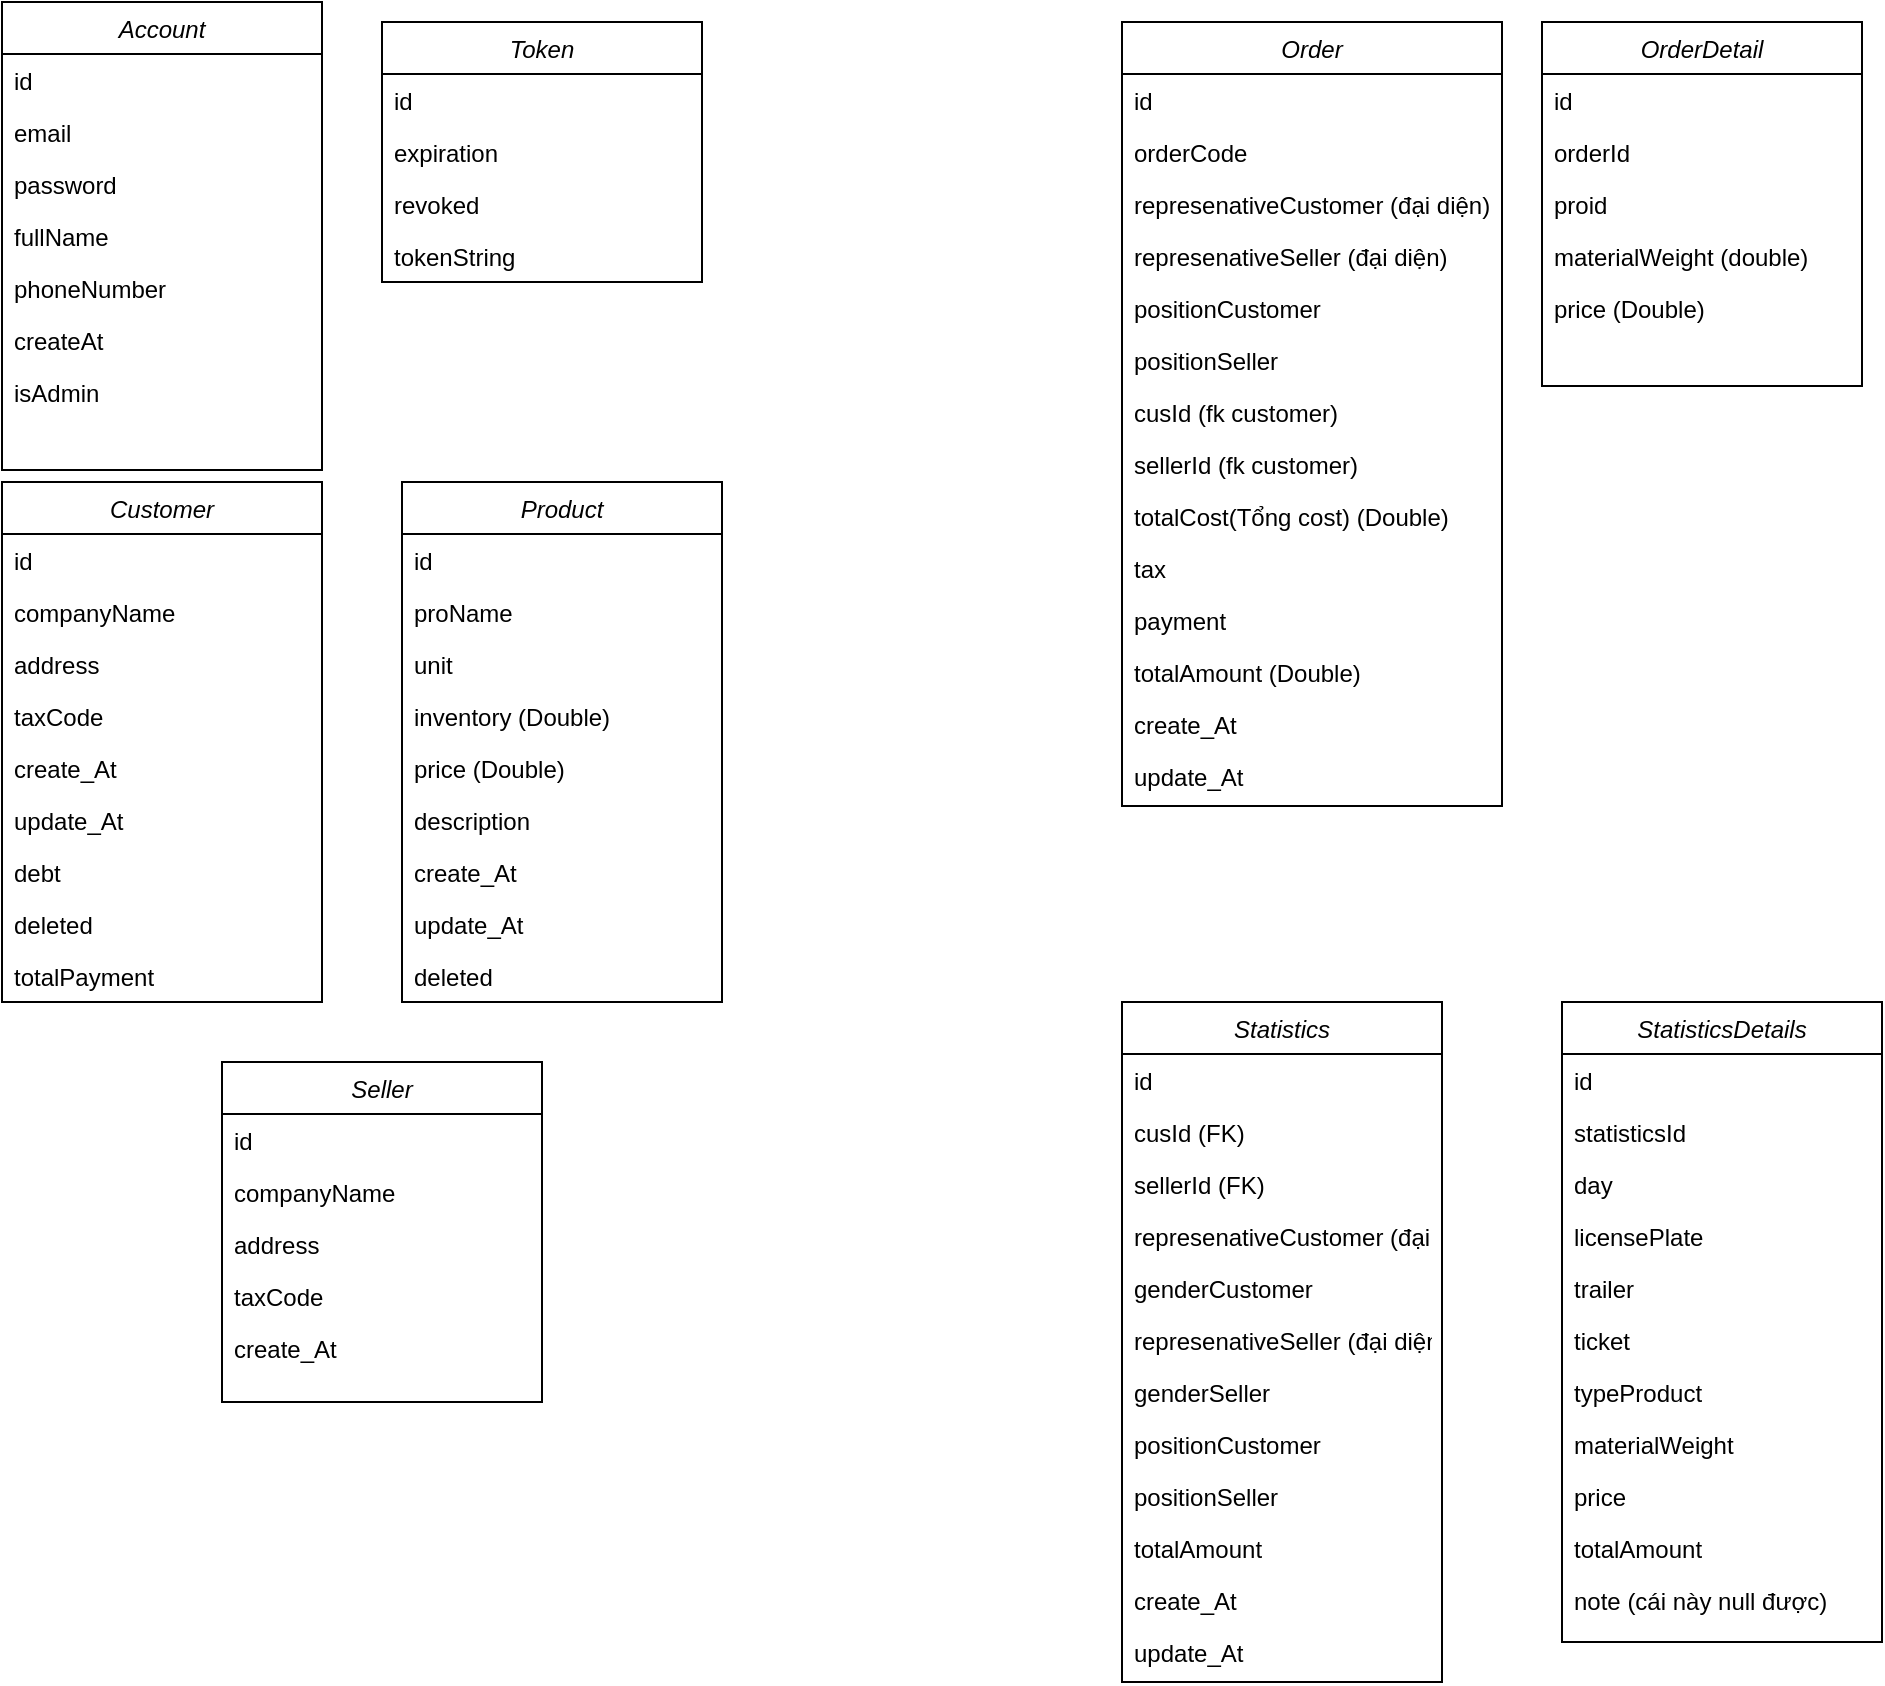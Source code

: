 <mxfile version="13.9.9" type="device"><diagram id="_QlPQ2zXn8KpL94qQPvm" name="Page-1"><mxGraphModel dx="3353" dy="988" grid="1" gridSize="10" guides="1" tooltips="1" connect="1" arrows="1" fold="1" page="1" pageScale="1" pageWidth="1169" pageHeight="827" math="0" shadow="0"><root><mxCell id="0"/><mxCell id="1" parent="0"/><object label="Account" id="TEGJre2EXHFm_lcHhj_W-1"><mxCell style="swimlane;fontStyle=2;align=center;verticalAlign=top;childLayout=stackLayout;horizontal=1;startSize=26;horizontalStack=0;resizeParent=1;resizeLast=0;collapsible=1;marginBottom=0;rounded=0;shadow=0;strokeWidth=1;" parent="1" vertex="1"><mxGeometry x="-1150" y="70" width="160" height="234" as="geometry"><mxRectangle x="230" y="140" width="160" height="26" as="alternateBounds"/></mxGeometry></mxCell></object><mxCell id="TEGJre2EXHFm_lcHhj_W-2" value="id" style="text;align=left;verticalAlign=top;spacingLeft=4;spacingRight=4;overflow=hidden;rotatable=0;points=[[0,0.5],[1,0.5]];portConstraint=eastwest;" parent="TEGJre2EXHFm_lcHhj_W-1" vertex="1"><mxGeometry y="26" width="160" height="26" as="geometry"/></mxCell><mxCell id="TEGJre2EXHFm_lcHhj_W-3" value="email" style="text;align=left;verticalAlign=top;spacingLeft=4;spacingRight=4;overflow=hidden;rotatable=0;points=[[0,0.5],[1,0.5]];portConstraint=eastwest;rounded=0;shadow=0;html=0;" parent="TEGJre2EXHFm_lcHhj_W-1" vertex="1"><mxGeometry y="52" width="160" height="26" as="geometry"/></mxCell><mxCell id="TEGJre2EXHFm_lcHhj_W-4" value="password" style="text;align=left;verticalAlign=top;spacingLeft=4;spacingRight=4;overflow=hidden;rotatable=0;points=[[0,0.5],[1,0.5]];portConstraint=eastwest;rounded=0;shadow=0;html=0;" parent="TEGJre2EXHFm_lcHhj_W-1" vertex="1"><mxGeometry y="78" width="160" height="26" as="geometry"/></mxCell><mxCell id="TEGJre2EXHFm_lcHhj_W-5" value="fullName" style="text;align=left;verticalAlign=top;spacingLeft=4;spacingRight=4;overflow=hidden;rotatable=0;points=[[0,0.5],[1,0.5]];portConstraint=eastwest;" parent="TEGJre2EXHFm_lcHhj_W-1" vertex="1"><mxGeometry y="104" width="160" height="26" as="geometry"/></mxCell><mxCell id="TEGJre2EXHFm_lcHhj_W-7" value="phoneNumber" style="text;align=left;verticalAlign=top;spacingLeft=4;spacingRight=4;overflow=hidden;rotatable=0;points=[[0,0.5],[1,0.5]];portConstraint=eastwest;" parent="TEGJre2EXHFm_lcHhj_W-1" vertex="1"><mxGeometry y="130" width="160" height="26" as="geometry"/></mxCell><mxCell id="TEGJre2EXHFm_lcHhj_W-9" value="createAt" style="text;align=left;verticalAlign=top;spacingLeft=4;spacingRight=4;overflow=hidden;rotatable=0;points=[[0,0.5],[1,0.5]];portConstraint=eastwest;" parent="TEGJre2EXHFm_lcHhj_W-1" vertex="1"><mxGeometry y="156" width="160" height="26" as="geometry"/></mxCell><mxCell id="eDAhnY-DzHIL6bDCHE4Y-9" value="isAdmin" style="text;align=left;verticalAlign=top;spacingLeft=4;spacingRight=4;overflow=hidden;rotatable=0;points=[[0,0.5],[1,0.5]];portConstraint=eastwest;" parent="TEGJre2EXHFm_lcHhj_W-1" vertex="1"><mxGeometry y="182" width="160" height="26" as="geometry"/></mxCell><object label="Token" id="TEGJre2EXHFm_lcHhj_W-14"><mxCell style="swimlane;fontStyle=2;align=center;verticalAlign=top;childLayout=stackLayout;horizontal=1;startSize=26;horizontalStack=0;resizeParent=1;resizeLast=0;collapsible=1;marginBottom=0;rounded=0;shadow=0;strokeWidth=1;" parent="1" vertex="1"><mxGeometry x="-960" y="80" width="160" height="130" as="geometry"><mxRectangle x="230" y="140" width="160" height="26" as="alternateBounds"/></mxGeometry></mxCell></object><mxCell id="TEGJre2EXHFm_lcHhj_W-15" value="id" style="text;align=left;verticalAlign=top;spacingLeft=4;spacingRight=4;overflow=hidden;rotatable=0;points=[[0,0.5],[1,0.5]];portConstraint=eastwest;" parent="TEGJre2EXHFm_lcHhj_W-14" vertex="1"><mxGeometry y="26" width="160" height="26" as="geometry"/></mxCell><mxCell id="TEGJre2EXHFm_lcHhj_W-16" value="expiration" style="text;align=left;verticalAlign=top;spacingLeft=4;spacingRight=4;overflow=hidden;rotatable=0;points=[[0,0.5],[1,0.5]];portConstraint=eastwest;rounded=0;shadow=0;html=0;" parent="TEGJre2EXHFm_lcHhj_W-14" vertex="1"><mxGeometry y="52" width="160" height="26" as="geometry"/></mxCell><mxCell id="TEGJre2EXHFm_lcHhj_W-17" value="revoked" style="text;align=left;verticalAlign=top;spacingLeft=4;spacingRight=4;overflow=hidden;rotatable=0;points=[[0,0.5],[1,0.5]];portConstraint=eastwest;rounded=0;shadow=0;html=0;" parent="TEGJre2EXHFm_lcHhj_W-14" vertex="1"><mxGeometry y="78" width="160" height="26" as="geometry"/></mxCell><mxCell id="TEGJre2EXHFm_lcHhj_W-18" value="tokenString" style="text;align=left;verticalAlign=top;spacingLeft=4;spacingRight=4;overflow=hidden;rotatable=0;points=[[0,0.5],[1,0.5]];portConstraint=eastwest;rounded=0;shadow=0;html=0;" parent="TEGJre2EXHFm_lcHhj_W-14" vertex="1"><mxGeometry y="104" width="160" height="26" as="geometry"/></mxCell><object label="Customer" id="TEGJre2EXHFm_lcHhj_W-30"><mxCell style="swimlane;fontStyle=2;align=center;verticalAlign=top;childLayout=stackLayout;horizontal=1;startSize=26;horizontalStack=0;resizeParent=1;resizeLast=0;collapsible=1;marginBottom=0;rounded=0;shadow=0;strokeWidth=1;" parent="1" vertex="1"><mxGeometry x="-1150" y="310" width="160" height="260" as="geometry"><mxRectangle x="230" y="140" width="160" height="26" as="alternateBounds"/></mxGeometry></mxCell></object><mxCell id="TEGJre2EXHFm_lcHhj_W-31" value="id" style="text;align=left;verticalAlign=top;spacingLeft=4;spacingRight=4;overflow=hidden;rotatable=0;points=[[0,0.5],[1,0.5]];portConstraint=eastwest;" parent="TEGJre2EXHFm_lcHhj_W-30" vertex="1"><mxGeometry y="26" width="160" height="26" as="geometry"/></mxCell><mxCell id="TEGJre2EXHFm_lcHhj_W-32" value="companyName" style="text;align=left;verticalAlign=top;spacingLeft=4;spacingRight=4;overflow=hidden;rotatable=0;points=[[0,0.5],[1,0.5]];portConstraint=eastwest;rounded=0;shadow=0;html=0;" parent="TEGJre2EXHFm_lcHhj_W-30" vertex="1"><mxGeometry y="52" width="160" height="26" as="geometry"/></mxCell><mxCell id="TEGJre2EXHFm_lcHhj_W-39" value="address" style="text;align=left;verticalAlign=top;spacingLeft=4;spacingRight=4;overflow=hidden;rotatable=0;points=[[0,0.5],[1,0.5]];portConstraint=eastwest;" parent="TEGJre2EXHFm_lcHhj_W-30" vertex="1"><mxGeometry y="78" width="160" height="26" as="geometry"/></mxCell><mxCell id="q1JdlBufHm96wPZTjcrN-9" value="taxCode" style="text;align=left;verticalAlign=top;spacingLeft=4;spacingRight=4;overflow=hidden;rotatable=0;points=[[0,0.5],[1,0.5]];portConstraint=eastwest;" parent="TEGJre2EXHFm_lcHhj_W-30" vertex="1"><mxGeometry y="104" width="160" height="26" as="geometry"/></mxCell><mxCell id="q1JdlBufHm96wPZTjcrN-18" value="create_At" style="text;align=left;verticalAlign=top;spacingLeft=4;spacingRight=4;overflow=hidden;rotatable=0;points=[[0,0.5],[1,0.5]];portConstraint=eastwest;" parent="TEGJre2EXHFm_lcHhj_W-30" vertex="1"><mxGeometry y="130" width="160" height="26" as="geometry"/></mxCell><mxCell id="WrNKHY_V2wj4pA_KQyG5-2" value="update_At" style="text;align=left;verticalAlign=top;spacingLeft=4;spacingRight=4;overflow=hidden;rotatable=0;points=[[0,0.5],[1,0.5]];portConstraint=eastwest;" parent="TEGJre2EXHFm_lcHhj_W-30" vertex="1"><mxGeometry y="156" width="160" height="26" as="geometry"/></mxCell><mxCell id="bkDxnEVJeowxI8UIKqen-7" value="debt" style="text;align=left;verticalAlign=top;spacingLeft=4;spacingRight=4;overflow=hidden;rotatable=0;points=[[0,0.5],[1,0.5]];portConstraint=eastwest;" parent="TEGJre2EXHFm_lcHhj_W-30" vertex="1"><mxGeometry y="182" width="160" height="26" as="geometry"/></mxCell><mxCell id="WrNKHY_V2wj4pA_KQyG5-3" value="deleted" style="text;align=left;verticalAlign=top;spacingLeft=4;spacingRight=4;overflow=hidden;rotatable=0;points=[[0,0.5],[1,0.5]];portConstraint=eastwest;" parent="TEGJre2EXHFm_lcHhj_W-30" vertex="1"><mxGeometry y="208" width="160" height="26" as="geometry"/></mxCell><mxCell id="WrNKHY_V2wj4pA_KQyG5-4" value="totalPayment" style="text;align=left;verticalAlign=top;spacingLeft=4;spacingRight=4;overflow=hidden;rotatable=0;points=[[0,0.5],[1,0.5]];portConstraint=eastwest;" parent="TEGJre2EXHFm_lcHhj_W-30" vertex="1"><mxGeometry y="234" width="160" height="26" as="geometry"/></mxCell><object label="OrderDetail" id="TEGJre2EXHFm_lcHhj_W-51"><mxCell style="swimlane;fontStyle=2;align=center;verticalAlign=top;childLayout=stackLayout;horizontal=1;startSize=26;horizontalStack=0;resizeParent=1;resizeLast=0;collapsible=1;marginBottom=0;rounded=0;shadow=0;strokeWidth=1;" parent="1" vertex="1"><mxGeometry x="-380" y="80" width="160" height="182" as="geometry"><mxRectangle x="230" y="140" width="160" height="26" as="alternateBounds"/></mxGeometry></mxCell></object><mxCell id="TEGJre2EXHFm_lcHhj_W-52" value="id" style="text;align=left;verticalAlign=top;spacingLeft=4;spacingRight=4;overflow=hidden;rotatable=0;points=[[0,0.5],[1,0.5]];portConstraint=eastwest;" parent="TEGJre2EXHFm_lcHhj_W-51" vertex="1"><mxGeometry y="26" width="160" height="26" as="geometry"/></mxCell><mxCell id="Oll5lz-uYXKsoladcDx4-18" value="orderId" style="text;align=left;verticalAlign=top;spacingLeft=4;spacingRight=4;overflow=hidden;rotatable=0;points=[[0,0.5],[1,0.5]];portConstraint=eastwest;rounded=0;shadow=0;html=0;" parent="TEGJre2EXHFm_lcHhj_W-51" vertex="1"><mxGeometry y="52" width="160" height="26" as="geometry"/></mxCell><mxCell id="TEGJre2EXHFm_lcHhj_W-53" value="proid" style="text;align=left;verticalAlign=top;spacingLeft=4;spacingRight=4;overflow=hidden;rotatable=0;points=[[0,0.5],[1,0.5]];portConstraint=eastwest;rounded=0;shadow=0;html=0;" parent="TEGJre2EXHFm_lcHhj_W-51" vertex="1"><mxGeometry y="78" width="160" height="26" as="geometry"/></mxCell><mxCell id="Oll5lz-uYXKsoladcDx4-19" value="materialWeight (double)" style="text;align=left;verticalAlign=top;spacingLeft=4;spacingRight=4;overflow=hidden;rotatable=0;points=[[0,0.5],[1,0.5]];portConstraint=eastwest;rounded=0;shadow=0;html=0;" parent="TEGJre2EXHFm_lcHhj_W-51" vertex="1"><mxGeometry y="104" width="160" height="26" as="geometry"/></mxCell><mxCell id="q1JdlBufHm96wPZTjcrN-1" value="price (Double)" style="text;align=left;verticalAlign=top;spacingLeft=4;spacingRight=4;overflow=hidden;rotatable=0;points=[[0,0.5],[1,0.5]];portConstraint=eastwest;rounded=0;shadow=0;html=0;" parent="TEGJre2EXHFm_lcHhj_W-51" vertex="1"><mxGeometry y="130" width="160" height="26" as="geometry"/></mxCell><object label="Product" id="Oll5lz-uYXKsoladcDx4-2"><mxCell style="swimlane;fontStyle=2;align=center;verticalAlign=top;childLayout=stackLayout;horizontal=1;startSize=26;horizontalStack=0;resizeParent=1;resizeLast=0;collapsible=1;marginBottom=0;rounded=0;shadow=0;strokeWidth=1;" parent="1" vertex="1"><mxGeometry x="-950" y="310" width="160" height="260" as="geometry"><mxRectangle x="230" y="140" width="160" height="26" as="alternateBounds"/></mxGeometry></mxCell></object><mxCell id="Oll5lz-uYXKsoladcDx4-3" value="id" style="text;align=left;verticalAlign=top;spacingLeft=4;spacingRight=4;overflow=hidden;rotatable=0;points=[[0,0.5],[1,0.5]];portConstraint=eastwest;" parent="Oll5lz-uYXKsoladcDx4-2" vertex="1"><mxGeometry y="26" width="160" height="26" as="geometry"/></mxCell><mxCell id="Oll5lz-uYXKsoladcDx4-4" value="proName" style="text;align=left;verticalAlign=top;spacingLeft=4;spacingRight=4;overflow=hidden;rotatable=0;points=[[0,0.5],[1,0.5]];portConstraint=eastwest;rounded=0;shadow=0;html=0;" parent="Oll5lz-uYXKsoladcDx4-2" vertex="1"><mxGeometry y="52" width="160" height="26" as="geometry"/></mxCell><mxCell id="Oll5lz-uYXKsoladcDx4-5" value="unit" style="text;align=left;verticalAlign=top;spacingLeft=4;spacingRight=4;overflow=hidden;rotatable=0;points=[[0,0.5],[1,0.5]];portConstraint=eastwest;rounded=0;shadow=0;html=0;" parent="Oll5lz-uYXKsoladcDx4-2" vertex="1"><mxGeometry y="78" width="160" height="26" as="geometry"/></mxCell><mxCell id="Oll5lz-uYXKsoladcDx4-7" value="inventory (Double)" style="text;align=left;verticalAlign=top;spacingLeft=4;spacingRight=4;overflow=hidden;rotatable=0;points=[[0,0.5],[1,0.5]];portConstraint=eastwest;rounded=0;shadow=0;html=0;" parent="Oll5lz-uYXKsoladcDx4-2" vertex="1"><mxGeometry y="104" width="160" height="26" as="geometry"/></mxCell><mxCell id="Oll5lz-uYXKsoladcDx4-8" value="price (Double)" style="text;align=left;verticalAlign=top;spacingLeft=4;spacingRight=4;overflow=hidden;rotatable=0;points=[[0,0.5],[1,0.5]];portConstraint=eastwest;rounded=0;shadow=0;html=0;" parent="Oll5lz-uYXKsoladcDx4-2" vertex="1"><mxGeometry y="130" width="160" height="26" as="geometry"/></mxCell><mxCell id="Oll5lz-uYXKsoladcDx4-14" value="description" style="text;align=left;verticalAlign=top;spacingLeft=4;spacingRight=4;overflow=hidden;rotatable=0;points=[[0,0.5],[1,0.5]];portConstraint=eastwest;rounded=0;shadow=0;html=0;" parent="Oll5lz-uYXKsoladcDx4-2" vertex="1"><mxGeometry y="156" width="160" height="26" as="geometry"/></mxCell><mxCell id="q1JdlBufHm96wPZTjcrN-17" value="create_At" style="text;align=left;verticalAlign=top;spacingLeft=4;spacingRight=4;overflow=hidden;rotatable=0;points=[[0,0.5],[1,0.5]];portConstraint=eastwest;" parent="Oll5lz-uYXKsoladcDx4-2" vertex="1"><mxGeometry y="182" width="160" height="26" as="geometry"/></mxCell><mxCell id="q1JdlBufHm96wPZTjcrN-20" value="update_At" style="text;align=left;verticalAlign=top;spacingLeft=4;spacingRight=4;overflow=hidden;rotatable=0;points=[[0,0.5],[1,0.5]];portConstraint=eastwest;" parent="Oll5lz-uYXKsoladcDx4-2" vertex="1"><mxGeometry y="208" width="160" height="26" as="geometry"/></mxCell><mxCell id="FsUqZmJZJX46kWUGgy-A-3" value="deleted" style="text;align=left;verticalAlign=top;spacingLeft=4;spacingRight=4;overflow=hidden;rotatable=0;points=[[0,0.5],[1,0.5]];portConstraint=eastwest;" vertex="1" parent="Oll5lz-uYXKsoladcDx4-2"><mxGeometry y="234" width="160" height="26" as="geometry"/></mxCell><object label="Order" id="Oll5lz-uYXKsoladcDx4-10"><mxCell style="swimlane;fontStyle=2;align=center;verticalAlign=top;childLayout=stackLayout;horizontal=1;startSize=26;horizontalStack=0;resizeParent=1;resizeLast=0;collapsible=1;marginBottom=0;rounded=0;shadow=0;strokeWidth=1;" parent="1" vertex="1"><mxGeometry x="-590" y="80" width="190" height="392" as="geometry"><mxRectangle x="230" y="140" width="160" height="26" as="alternateBounds"/></mxGeometry></mxCell></object><mxCell id="Oll5lz-uYXKsoladcDx4-11" value="id" style="text;align=left;verticalAlign=top;spacingLeft=4;spacingRight=4;overflow=hidden;rotatable=0;points=[[0,0.5],[1,0.5]];portConstraint=eastwest;" parent="Oll5lz-uYXKsoladcDx4-10" vertex="1"><mxGeometry y="26" width="190" height="26" as="geometry"/></mxCell><mxCell id="bkDxnEVJeowxI8UIKqen-10" value="orderCode" style="text;align=left;verticalAlign=top;spacingLeft=4;spacingRight=4;overflow=hidden;rotatable=0;points=[[0,0.5],[1,0.5]];portConstraint=eastwest;" parent="Oll5lz-uYXKsoladcDx4-10" vertex="1"><mxGeometry y="52" width="190" height="26" as="geometry"/></mxCell><mxCell id="TEGJre2EXHFm_lcHhj_W-34" value="represenativeCustomer (đại diện)" style="text;align=left;verticalAlign=top;spacingLeft=4;spacingRight=4;overflow=hidden;rotatable=0;points=[[0,0.5],[1,0.5]];portConstraint=eastwest;" parent="Oll5lz-uYXKsoladcDx4-10" vertex="1"><mxGeometry y="78" width="190" height="26" as="geometry"/></mxCell><mxCell id="q1JdlBufHm96wPZTjcrN-14" value="represenativeSeller (đại diện)" style="text;align=left;verticalAlign=top;spacingLeft=4;spacingRight=4;overflow=hidden;rotatable=0;points=[[0,0.5],[1,0.5]];portConstraint=eastwest;" parent="Oll5lz-uYXKsoladcDx4-10" vertex="1"><mxGeometry y="104" width="190" height="26" as="geometry"/></mxCell><mxCell id="bkDxnEVJeowxI8UIKqen-1" value="positionCustomer " style="text;align=left;verticalAlign=top;spacingLeft=4;spacingRight=4;overflow=hidden;rotatable=0;points=[[0,0.5],[1,0.5]];portConstraint=eastwest;" parent="Oll5lz-uYXKsoladcDx4-10" vertex="1"><mxGeometry y="130" width="190" height="26" as="geometry"/></mxCell><mxCell id="bkDxnEVJeowxI8UIKqen-2" value="positionSeller " style="text;align=left;verticalAlign=top;spacingLeft=4;spacingRight=4;overflow=hidden;rotatable=0;points=[[0,0.5],[1,0.5]];portConstraint=eastwest;" parent="Oll5lz-uYXKsoladcDx4-10" vertex="1"><mxGeometry y="156" width="190" height="26" as="geometry"/></mxCell><mxCell id="q1JdlBufHm96wPZTjcrN-8" value="cusId (fk customer)" style="text;align=left;verticalAlign=top;spacingLeft=4;spacingRight=4;overflow=hidden;rotatable=0;points=[[0,0.5],[1,0.5]];portConstraint=eastwest;" parent="Oll5lz-uYXKsoladcDx4-10" vertex="1"><mxGeometry y="182" width="190" height="26" as="geometry"/></mxCell><mxCell id="q1JdlBufHm96wPZTjcrN-10" value="sellerId (fk customer)" style="text;align=left;verticalAlign=top;spacingLeft=4;spacingRight=4;overflow=hidden;rotatable=0;points=[[0,0.5],[1,0.5]];portConstraint=eastwest;" parent="Oll5lz-uYXKsoladcDx4-10" vertex="1"><mxGeometry y="208" width="190" height="26" as="geometry"/></mxCell><mxCell id="Oll5lz-uYXKsoladcDx4-16" value="totalCost(Tổng cost) (Double)" style="text;align=left;verticalAlign=top;spacingLeft=4;spacingRight=4;overflow=hidden;rotatable=0;points=[[0,0.5],[1,0.5]];portConstraint=eastwest;" parent="Oll5lz-uYXKsoladcDx4-10" vertex="1"><mxGeometry y="234" width="190" height="26" as="geometry"/></mxCell><mxCell id="q1JdlBufHm96wPZTjcrN-12" value="tax" style="text;align=left;verticalAlign=top;spacingLeft=4;spacingRight=4;overflow=hidden;rotatable=0;points=[[0,0.5],[1,0.5]];portConstraint=eastwest;" parent="Oll5lz-uYXKsoladcDx4-10" vertex="1"><mxGeometry y="260" width="190" height="26" as="geometry"/></mxCell><mxCell id="bkDxnEVJeowxI8UIKqen-9" value="payment" style="text;align=left;verticalAlign=top;spacingLeft=4;spacingRight=4;overflow=hidden;rotatable=0;points=[[0,0.5],[1,0.5]];portConstraint=eastwest;" parent="Oll5lz-uYXKsoladcDx4-10" vertex="1"><mxGeometry y="286" width="190" height="26" as="geometry"/></mxCell><mxCell id="q1JdlBufHm96wPZTjcrN-13" value="totalAmount (Double)" style="text;align=left;verticalAlign=top;spacingLeft=4;spacingRight=4;overflow=hidden;rotatable=0;points=[[0,0.5],[1,0.5]];portConstraint=eastwest;" parent="Oll5lz-uYXKsoladcDx4-10" vertex="1"><mxGeometry y="312" width="190" height="26" as="geometry"/></mxCell><mxCell id="q1JdlBufHm96wPZTjcrN-15" value="create_At" style="text;align=left;verticalAlign=top;spacingLeft=4;spacingRight=4;overflow=hidden;rotatable=0;points=[[0,0.5],[1,0.5]];portConstraint=eastwest;" parent="Oll5lz-uYXKsoladcDx4-10" vertex="1"><mxGeometry y="338" width="190" height="26" as="geometry"/></mxCell><mxCell id="q1JdlBufHm96wPZTjcrN-16" value="update_At" style="text;align=left;verticalAlign=top;spacingLeft=4;spacingRight=4;overflow=hidden;rotatable=0;points=[[0,0.5],[1,0.5]];portConstraint=eastwest;" parent="Oll5lz-uYXKsoladcDx4-10" vertex="1"><mxGeometry y="364" width="190" height="26" as="geometry"/></mxCell><object label="Seller" id="q1JdlBufHm96wPZTjcrN-3"><mxCell style="swimlane;fontStyle=2;align=center;verticalAlign=top;childLayout=stackLayout;horizontal=1;startSize=26;horizontalStack=0;resizeParent=1;resizeLast=0;collapsible=1;marginBottom=0;rounded=0;shadow=0;strokeWidth=1;" parent="1" vertex="1"><mxGeometry x="-1040" y="600" width="160" height="170" as="geometry"><mxRectangle x="230" y="140" width="160" height="26" as="alternateBounds"/></mxGeometry></mxCell></object><mxCell id="q1JdlBufHm96wPZTjcrN-4" value="id" style="text;align=left;verticalAlign=top;spacingLeft=4;spacingRight=4;overflow=hidden;rotatable=0;points=[[0,0.5],[1,0.5]];portConstraint=eastwest;" parent="q1JdlBufHm96wPZTjcrN-3" vertex="1"><mxGeometry y="26" width="160" height="26" as="geometry"/></mxCell><mxCell id="q1JdlBufHm96wPZTjcrN-5" value="companyName" style="text;align=left;verticalAlign=top;spacingLeft=4;spacingRight=4;overflow=hidden;rotatable=0;points=[[0,0.5],[1,0.5]];portConstraint=eastwest;rounded=0;shadow=0;html=0;" parent="q1JdlBufHm96wPZTjcrN-3" vertex="1"><mxGeometry y="52" width="160" height="26" as="geometry"/></mxCell><mxCell id="q1JdlBufHm96wPZTjcrN-7" value="address" style="text;align=left;verticalAlign=top;spacingLeft=4;spacingRight=4;overflow=hidden;rotatable=0;points=[[0,0.5],[1,0.5]];portConstraint=eastwest;" parent="q1JdlBufHm96wPZTjcrN-3" vertex="1"><mxGeometry y="78" width="160" height="26" as="geometry"/></mxCell><mxCell id="q1JdlBufHm96wPZTjcrN-11" value="taxCode" style="text;align=left;verticalAlign=top;spacingLeft=4;spacingRight=4;overflow=hidden;rotatable=0;points=[[0,0.5],[1,0.5]];portConstraint=eastwest;" parent="q1JdlBufHm96wPZTjcrN-3" vertex="1"><mxGeometry y="104" width="160" height="26" as="geometry"/></mxCell><mxCell id="q1JdlBufHm96wPZTjcrN-19" value="create_At" style="text;align=left;verticalAlign=top;spacingLeft=4;spacingRight=4;overflow=hidden;rotatable=0;points=[[0,0.5],[1,0.5]];portConstraint=eastwest;" parent="q1JdlBufHm96wPZTjcrN-3" vertex="1"><mxGeometry y="130" width="160" height="26" as="geometry"/></mxCell><object label="StatisticsDetails" id="SuZTUwixjIGp0Ha_aQkH-1"><mxCell style="swimlane;fontStyle=2;align=center;verticalAlign=top;childLayout=stackLayout;horizontal=1;startSize=26;horizontalStack=0;resizeParent=1;resizeLast=0;collapsible=1;marginBottom=0;rounded=0;shadow=0;strokeWidth=1;" parent="1" vertex="1"><mxGeometry x="-370" y="570" width="160" height="320" as="geometry"><mxRectangle x="230" y="140" width="160" height="26" as="alternateBounds"/></mxGeometry></mxCell></object><mxCell id="SuZTUwixjIGp0Ha_aQkH-2" value="id" style="text;align=left;verticalAlign=top;spacingLeft=4;spacingRight=4;overflow=hidden;rotatable=0;points=[[0,0.5],[1,0.5]];portConstraint=eastwest;" parent="SuZTUwixjIGp0Ha_aQkH-1" vertex="1"><mxGeometry y="26" width="160" height="26" as="geometry"/></mxCell><mxCell id="FsUqZmJZJX46kWUGgy-A-17" value="statisticsId" style="text;align=left;verticalAlign=top;spacingLeft=4;spacingRight=4;overflow=hidden;rotatable=0;points=[[0,0.5],[1,0.5]];portConstraint=eastwest;" vertex="1" parent="SuZTUwixjIGp0Ha_aQkH-1"><mxGeometry y="52" width="160" height="26" as="geometry"/></mxCell><mxCell id="SuZTUwixjIGp0Ha_aQkH-3" value="day" style="text;align=left;verticalAlign=top;spacingLeft=4;spacingRight=4;overflow=hidden;rotatable=0;points=[[0,0.5],[1,0.5]];portConstraint=eastwest;rounded=0;shadow=0;html=0;" parent="SuZTUwixjIGp0Ha_aQkH-1" vertex="1"><mxGeometry y="78" width="160" height="26" as="geometry"/></mxCell><mxCell id="SuZTUwixjIGp0Ha_aQkH-4" value="licensePlate" style="text;align=left;verticalAlign=top;spacingLeft=4;spacingRight=4;overflow=hidden;rotatable=0;points=[[0,0.5],[1,0.5]];portConstraint=eastwest;rounded=0;shadow=0;html=0;" parent="SuZTUwixjIGp0Ha_aQkH-1" vertex="1"><mxGeometry y="104" width="160" height="26" as="geometry"/></mxCell><mxCell id="FsUqZmJZJX46kWUGgy-A-1" value="trailer" style="text;align=left;verticalAlign=top;spacingLeft=4;spacingRight=4;overflow=hidden;rotatable=0;points=[[0,0.5],[1,0.5]];portConstraint=eastwest;rounded=0;shadow=0;html=0;" vertex="1" parent="SuZTUwixjIGp0Ha_aQkH-1"><mxGeometry y="130" width="160" height="26" as="geometry"/></mxCell><mxCell id="SuZTUwixjIGp0Ha_aQkH-6" value="ticket" style="text;align=left;verticalAlign=top;spacingLeft=4;spacingRight=4;overflow=hidden;rotatable=0;points=[[0,0.5],[1,0.5]];portConstraint=eastwest;rounded=0;shadow=0;html=0;" parent="SuZTUwixjIGp0Ha_aQkH-1" vertex="1"><mxGeometry y="156" width="160" height="26" as="geometry"/></mxCell><mxCell id="SuZTUwixjIGp0Ha_aQkH-7" value="typeProduct" style="text;align=left;verticalAlign=top;spacingLeft=4;spacingRight=4;overflow=hidden;rotatable=0;points=[[0,0.5],[1,0.5]];portConstraint=eastwest;rounded=0;shadow=0;html=0;" parent="SuZTUwixjIGp0Ha_aQkH-1" vertex="1"><mxGeometry y="182" width="160" height="26" as="geometry"/></mxCell><mxCell id="SuZTUwixjIGp0Ha_aQkH-10" value="materialWeight" style="text;align=left;verticalAlign=top;spacingLeft=4;spacingRight=4;overflow=hidden;rotatable=0;points=[[0,0.5],[1,0.5]];portConstraint=eastwest;rounded=0;shadow=0;html=0;" parent="SuZTUwixjIGp0Ha_aQkH-1" vertex="1"><mxGeometry y="208" width="160" height="26" as="geometry"/></mxCell><mxCell id="SuZTUwixjIGp0Ha_aQkH-11" value="price" style="text;align=left;verticalAlign=top;spacingLeft=4;spacingRight=4;overflow=hidden;rotatable=0;points=[[0,0.5],[1,0.5]];portConstraint=eastwest;rounded=0;shadow=0;html=0;" parent="SuZTUwixjIGp0Ha_aQkH-1" vertex="1"><mxGeometry y="234" width="160" height="26" as="geometry"/></mxCell><mxCell id="SuZTUwixjIGp0Ha_aQkH-12" value="totalAmount" style="text;align=left;verticalAlign=top;spacingLeft=4;spacingRight=4;overflow=hidden;rotatable=0;points=[[0,0.5],[1,0.5]];portConstraint=eastwest;rounded=0;shadow=0;html=0;" parent="SuZTUwixjIGp0Ha_aQkH-1" vertex="1"><mxGeometry y="260" width="160" height="26" as="geometry"/></mxCell><mxCell id="FsUqZmJZJX46kWUGgy-A-2" value="note (cái này null được)" style="text;align=left;verticalAlign=top;spacingLeft=4;spacingRight=4;overflow=hidden;rotatable=0;points=[[0,0.5],[1,0.5]];portConstraint=eastwest;rounded=0;shadow=0;html=0;" vertex="1" parent="SuZTUwixjIGp0Ha_aQkH-1"><mxGeometry y="286" width="160" height="26" as="geometry"/></mxCell><object label="Statistics" id="FsUqZmJZJX46kWUGgy-A-4"><mxCell style="swimlane;fontStyle=2;align=center;verticalAlign=top;childLayout=stackLayout;horizontal=1;startSize=26;horizontalStack=0;resizeParent=1;resizeLast=0;collapsible=1;marginBottom=0;rounded=0;shadow=0;strokeWidth=1;" vertex="1" parent="1"><mxGeometry x="-590" y="570" width="160" height="340" as="geometry"><mxRectangle x="230" y="140" width="160" height="26" as="alternateBounds"/></mxGeometry></mxCell></object><mxCell id="FsUqZmJZJX46kWUGgy-A-5" value="id" style="text;align=left;verticalAlign=top;spacingLeft=4;spacingRight=4;overflow=hidden;rotatable=0;points=[[0,0.5],[1,0.5]];portConstraint=eastwest;" vertex="1" parent="FsUqZmJZJX46kWUGgy-A-4"><mxGeometry y="26" width="160" height="26" as="geometry"/></mxCell><mxCell id="FsUqZmJZJX46kWUGgy-A-18" value="cusId (FK)" style="text;align=left;verticalAlign=top;spacingLeft=4;spacingRight=4;overflow=hidden;rotatable=0;points=[[0,0.5],[1,0.5]];portConstraint=eastwest;" vertex="1" parent="FsUqZmJZJX46kWUGgy-A-4"><mxGeometry y="52" width="160" height="26" as="geometry"/></mxCell><mxCell id="FsUqZmJZJX46kWUGgy-A-24" value="sellerId (FK)" style="text;align=left;verticalAlign=top;spacingLeft=4;spacingRight=4;overflow=hidden;rotatable=0;points=[[0,0.5],[1,0.5]];portConstraint=eastwest;" vertex="1" parent="FsUqZmJZJX46kWUGgy-A-4"><mxGeometry y="78" width="160" height="26" as="geometry"/></mxCell><mxCell id="FsUqZmJZJX46kWUGgy-A-20" value="represenativeCustomer (đại diện)" style="text;align=left;verticalAlign=top;spacingLeft=4;spacingRight=4;overflow=hidden;rotatable=0;points=[[0,0.5],[1,0.5]];portConstraint=eastwest;" vertex="1" parent="FsUqZmJZJX46kWUGgy-A-4"><mxGeometry y="104" width="160" height="26" as="geometry"/></mxCell><mxCell id="FsUqZmJZJX46kWUGgy-A-27" value="genderCustomer" style="text;align=left;verticalAlign=top;spacingLeft=4;spacingRight=4;overflow=hidden;rotatable=0;points=[[0,0.5],[1,0.5]];portConstraint=eastwest;" vertex="1" parent="FsUqZmJZJX46kWUGgy-A-4"><mxGeometry y="130" width="160" height="26" as="geometry"/></mxCell><mxCell id="FsUqZmJZJX46kWUGgy-A-21" value="represenativeSeller (đại diện)" style="text;align=left;verticalAlign=top;spacingLeft=4;spacingRight=4;overflow=hidden;rotatable=0;points=[[0,0.5],[1,0.5]];portConstraint=eastwest;" vertex="1" parent="FsUqZmJZJX46kWUGgy-A-4"><mxGeometry y="156" width="160" height="26" as="geometry"/></mxCell><mxCell id="FsUqZmJZJX46kWUGgy-A-28" value="genderSeller" style="text;align=left;verticalAlign=top;spacingLeft=4;spacingRight=4;overflow=hidden;rotatable=0;points=[[0,0.5],[1,0.5]];portConstraint=eastwest;" vertex="1" parent="FsUqZmJZJX46kWUGgy-A-4"><mxGeometry y="182" width="160" height="26" as="geometry"/></mxCell><mxCell id="FsUqZmJZJX46kWUGgy-A-22" value="positionCustomer " style="text;align=left;verticalAlign=top;spacingLeft=4;spacingRight=4;overflow=hidden;rotatable=0;points=[[0,0.5],[1,0.5]];portConstraint=eastwest;" vertex="1" parent="FsUqZmJZJX46kWUGgy-A-4"><mxGeometry y="208" width="160" height="26" as="geometry"/></mxCell><mxCell id="FsUqZmJZJX46kWUGgy-A-23" value="positionSeller " style="text;align=left;verticalAlign=top;spacingLeft=4;spacingRight=4;overflow=hidden;rotatable=0;points=[[0,0.5],[1,0.5]];portConstraint=eastwest;" vertex="1" parent="FsUqZmJZJX46kWUGgy-A-4"><mxGeometry y="234" width="160" height="26" as="geometry"/></mxCell><mxCell id="FsUqZmJZJX46kWUGgy-A-13" value="totalAmount" style="text;align=left;verticalAlign=top;spacingLeft=4;spacingRight=4;overflow=hidden;rotatable=0;points=[[0,0.5],[1,0.5]];portConstraint=eastwest;rounded=0;shadow=0;html=0;" vertex="1" parent="FsUqZmJZJX46kWUGgy-A-4"><mxGeometry y="260" width="160" height="26" as="geometry"/></mxCell><mxCell id="FsUqZmJZJX46kWUGgy-A-14" value="create_At" style="text;align=left;verticalAlign=top;spacingLeft=4;spacingRight=4;overflow=hidden;rotatable=0;points=[[0,0.5],[1,0.5]];portConstraint=eastwest;" vertex="1" parent="FsUqZmJZJX46kWUGgy-A-4"><mxGeometry y="286" width="160" height="26" as="geometry"/></mxCell><mxCell id="FsUqZmJZJX46kWUGgy-A-15" value="update_At" style="text;align=left;verticalAlign=top;spacingLeft=4;spacingRight=4;overflow=hidden;rotatable=0;points=[[0,0.5],[1,0.5]];portConstraint=eastwest;" vertex="1" parent="FsUqZmJZJX46kWUGgy-A-4"><mxGeometry y="312" width="160" height="26" as="geometry"/></mxCell></root></mxGraphModel></diagram></mxfile>